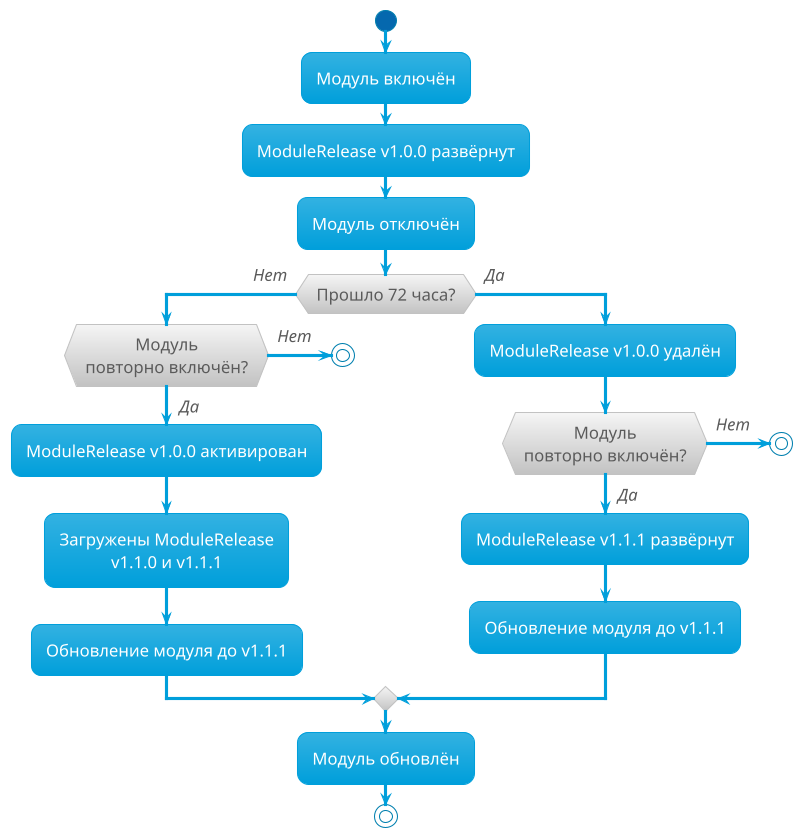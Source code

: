 @startuml
!theme bluegray
skinparam DefaultFontSize 16
skinparam handwritten false
skinparam ArrowFontStyle italic
skinparam DefaultTextAlignment center
skinparam backgroundColor transparent
skinparam Shadowing false

start

:Модуль включён;
:ModuleRelease v1.0.0 развёрнут;
:Модуль отключён;

if (Прошло 72 часа?) then (Нет)
  if (Модуль\nповторно включён?) then (Да)
    :ModuleRelease v1.0.0 активирован;
    :Загружены ModuleRelease\nv1.1.0 и v1.1.1;
    :Обновление модуля до v1.1.1;
  else (Нет)
    stop
  endif
else (Да)
  :ModuleRelease v1.0.0 удалён;

  if (Модуль\nповторно включён?) then (Да)
    :ModuleRelease v1.1.1 развёрнут;
    :Обновление модуля до v1.1.1;
  else (Нет)
    stop
  endif
endif

:Модуль обновлён;
stop
@enduml
